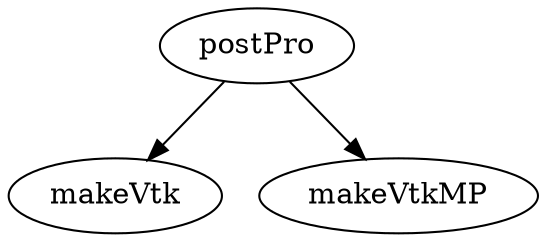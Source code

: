 /* Created by mdot for Matlab */
digraph m2html {
  postPro -> makeVtk;
  postPro -> makeVtkMP;

  makeVtk [URL="makeVtk.html"];
  makeVtkMP [URL="makeVtkMP.html"];
  postPro [URL="postPro.html"];
}